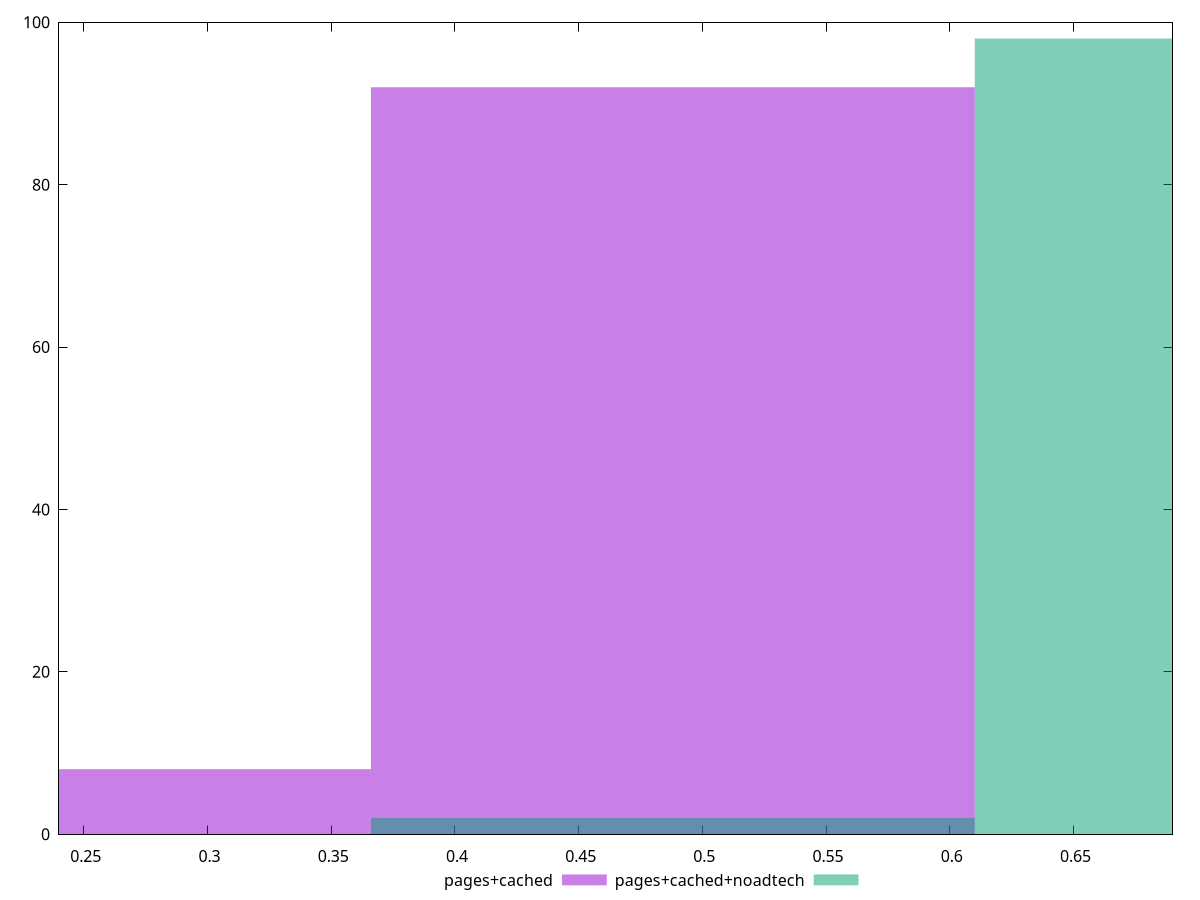 reset

$pagesCached <<EOF
0.24403981086776058 8
0.48807962173552116 92
EOF

$pagesCachedNoadtech <<EOF
0.48807962173552116 2
0.7321194326032817 98
EOF

set key outside below
set boxwidth 0.24403981086776058
set xrange [0.24:0.69]
set yrange [0:100]
set trange [0:100]
set style fill transparent solid 0.5 noborder
set terminal svg size 640, 500 enhanced background rgb 'white'
set output "report_00017_2021-02-10T15-08-03.406Z/meta/score/comparison/histogram/1_vs_2.svg"

plot $pagesCached title "pages+cached" with boxes, \
     $pagesCachedNoadtech title "pages+cached+noadtech" with boxes

reset
